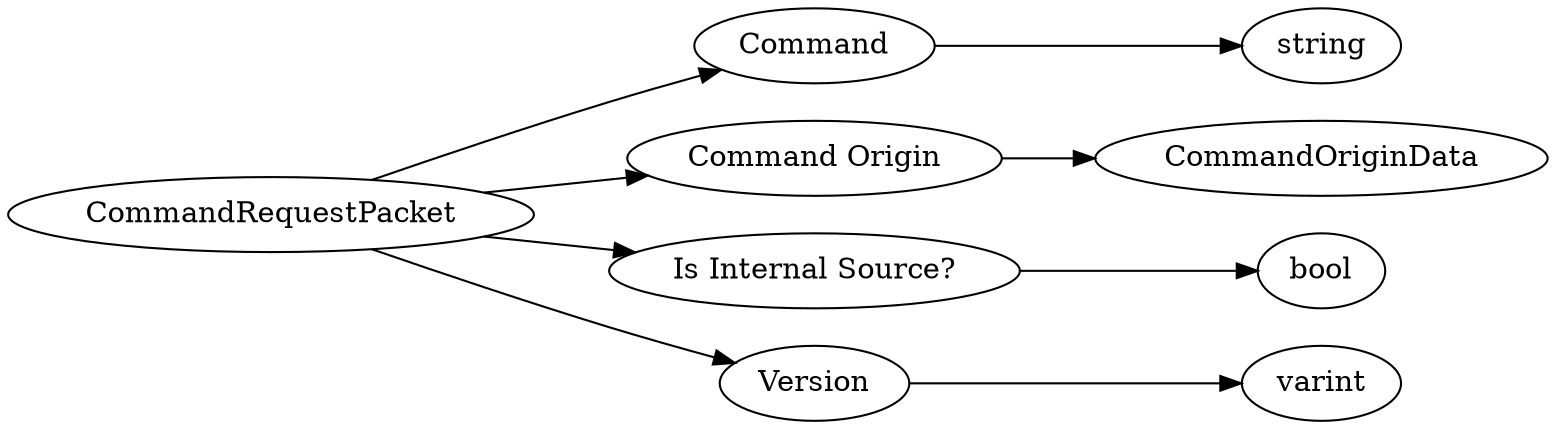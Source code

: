 digraph "CommandRequestPacket" {
rankdir = LR
0
0 -> 1
1 -> 2
0 -> 3
3 -> 22
0 -> 23
23 -> 24
0 -> 25
25 -> 26

0 [label="CommandRequestPacket",comment="name: \"CommandRequestPacket\", typeName: \"\", id: 0, branchId: 77, recurseId: -1, attributes: 0, notes: \"\""];
1 [label="Command",comment="name: \"Command\", typeName: \"\", id: 1, branchId: 0, recurseId: -1, attributes: 0, notes: \"\""];
2 [label="string",comment="name: \"string\", typeName: \"\", id: 2, branchId: 0, recurseId: -1, attributes: 512, notes: \"\""];
3 [label="Command Origin",comment="name: \"Command Origin\", typeName: \"CommandOriginData\", id: 3, branchId: 0, recurseId: -1, attributes: 256, notes: \"\""];
22 [label="CommandOriginData",comment="name: \"CommandOriginData\", typeName: \"\", id: 22, branchId: 0, recurseId: -1, attributes: 512, notes: \"\""];
23 [label="Is Internal Source?",comment="name: \"Is Internal Source?\", typeName: \"\", id: 23, branchId: 0, recurseId: -1, attributes: 0, notes: \"\""];
24 [label="bool",comment="name: \"bool\", typeName: \"\", id: 24, branchId: 0, recurseId: -1, attributes: 512, notes: \"\""];
25 [label="Version",comment="name: \"Version\", typeName: \"\", id: 25, branchId: 0, recurseId: -1, attributes: 0, notes: \"\""];
26 [label="varint",comment="name: \"varint\", typeName: \"\", id: 26, branchId: 0, recurseId: -1, attributes: 512, notes: \"\""];
{ rank = max;2;22;24;26}

}
